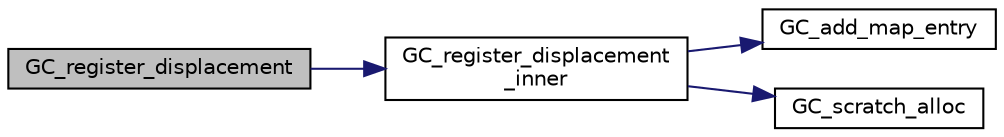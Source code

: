 digraph "GC_register_displacement"
{
  edge [fontname="Helvetica",fontsize="10",labelfontname="Helvetica",labelfontsize="10"];
  node [fontname="Helvetica",fontsize="10",shape=record];
  rankdir="LR";
  Node3160 [label="GC_register_displacement",height=0.2,width=0.4,color="black", fillcolor="grey75", style="filled", fontcolor="black"];
  Node3160 -> Node3161 [color="midnightblue",fontsize="10",style="solid",fontname="Helvetica"];
  Node3161 [label="GC_register_displacement\l_inner",height=0.2,width=0.4,color="black", fillcolor="white", style="filled",URL="$d1/d52/obj__map_8c.html#a2a2204a2386781556aa1d3d70eb9bd04"];
  Node3161 -> Node3162 [color="midnightblue",fontsize="10",style="solid",fontname="Helvetica"];
  Node3162 [label="GC_add_map_entry",height=0.2,width=0.4,color="black", fillcolor="white", style="filled",URL="$dd/d79/gc__priv_8h.html#ac2326c77652399203efc82c6b971dc4e"];
  Node3161 -> Node3163 [color="midnightblue",fontsize="10",style="solid",fontname="Helvetica"];
  Node3163 [label="GC_scratch_alloc",height=0.2,width=0.4,color="black", fillcolor="white", style="filled",URL="$d2/d22/headers_8c.html#ad4012dbe01b6c85c8c21b76e5d42b460"];
}
